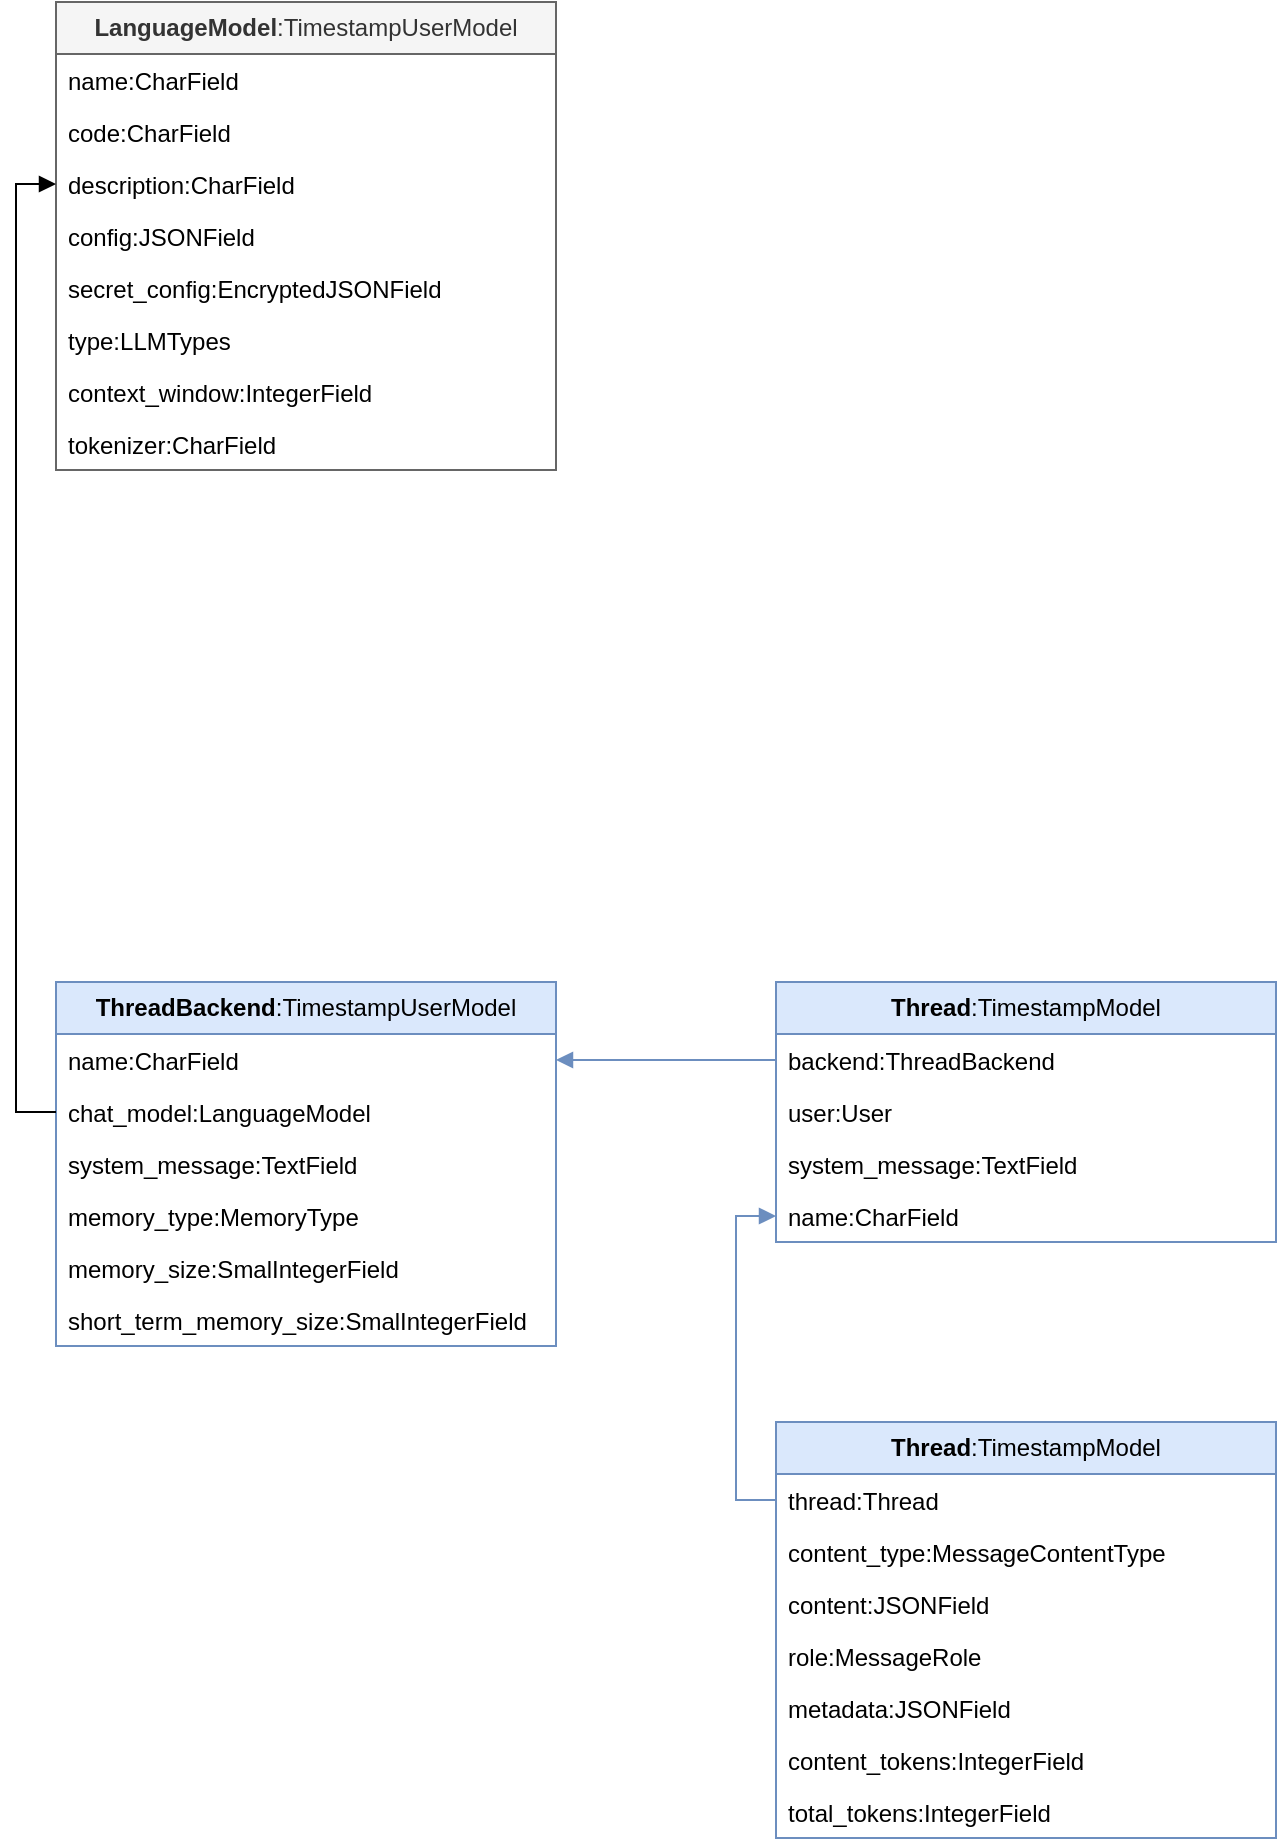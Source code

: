 <mxfile version="25.0.3">
  <diagram name="Models Structure" id="N8kx928MpZzKWESpHVMp">
    <mxGraphModel dx="2514" dy="965" grid="1" gridSize="10" guides="1" tooltips="1" connect="1" arrows="1" fold="1" page="1" pageScale="1" pageWidth="827" pageHeight="1169" math="0" shadow="0">
      <root>
        <mxCell id="0" />
        <mxCell id="1" parent="0" />
        <mxCell id="GPXsFmIeqxhoy0Koj7Uo-5" value="&lt;b&gt;LanguageModel&lt;/b&gt;&lt;span style=&quot;background-color: initial;&quot;&gt;:&lt;/span&gt;&lt;span style=&quot;background-color: initial;&quot;&gt;TimestampUserModel&lt;/span&gt;" style="swimlane;fontStyle=0;childLayout=stackLayout;horizontal=1;startSize=26;fillColor=#f5f5f5;horizontalStack=0;resizeParent=1;resizeParentMax=0;resizeLast=0;collapsible=1;marginBottom=0;whiteSpace=wrap;html=1;fontColor=#333333;strokeColor=#666666;" parent="1" vertex="1">
          <mxGeometry x="-760" y="190" width="250" height="234" as="geometry" />
        </mxCell>
        <mxCell id="GPXsFmIeqxhoy0Koj7Uo-6" value="name:CharField" style="text;strokeColor=none;fillColor=none;align=left;verticalAlign=top;spacingLeft=4;spacingRight=4;overflow=hidden;rotatable=0;points=[[0,0.5],[1,0.5]];portConstraint=eastwest;whiteSpace=wrap;html=1;" parent="GPXsFmIeqxhoy0Koj7Uo-5" vertex="1">
          <mxGeometry y="26" width="250" height="26" as="geometry" />
        </mxCell>
        <mxCell id="GPXsFmIeqxhoy0Koj7Uo-7" value="code:CharField" style="text;strokeColor=none;fillColor=none;align=left;verticalAlign=top;spacingLeft=4;spacingRight=4;overflow=hidden;rotatable=0;points=[[0,0.5],[1,0.5]];portConstraint=eastwest;whiteSpace=wrap;html=1;" parent="GPXsFmIeqxhoy0Koj7Uo-5" vertex="1">
          <mxGeometry y="52" width="250" height="26" as="geometry" />
        </mxCell>
        <mxCell id="GPXsFmIeqxhoy0Koj7Uo-8" value="description:CharField" style="text;strokeColor=none;fillColor=none;align=left;verticalAlign=top;spacingLeft=4;spacingRight=4;overflow=hidden;rotatable=0;points=[[0,0.5],[1,0.5]];portConstraint=eastwest;whiteSpace=wrap;html=1;" parent="GPXsFmIeqxhoy0Koj7Uo-5" vertex="1">
          <mxGeometry y="78" width="250" height="26" as="geometry" />
        </mxCell>
        <mxCell id="_80DmPrsLnMzwA6F-M8a-1" value="config:JSONField" style="text;strokeColor=none;fillColor=none;align=left;verticalAlign=top;spacingLeft=4;spacingRight=4;overflow=hidden;rotatable=0;points=[[0,0.5],[1,0.5]];portConstraint=eastwest;whiteSpace=wrap;html=1;" vertex="1" parent="GPXsFmIeqxhoy0Koj7Uo-5">
          <mxGeometry y="104" width="250" height="26" as="geometry" />
        </mxCell>
        <mxCell id="_80DmPrsLnMzwA6F-M8a-2" value="secret_config:EncryptedJSONField" style="text;strokeColor=none;fillColor=none;align=left;verticalAlign=top;spacingLeft=4;spacingRight=4;overflow=hidden;rotatable=0;points=[[0,0.5],[1,0.5]];portConstraint=eastwest;whiteSpace=wrap;html=1;" vertex="1" parent="GPXsFmIeqxhoy0Koj7Uo-5">
          <mxGeometry y="130" width="250" height="26" as="geometry" />
        </mxCell>
        <mxCell id="_80DmPrsLnMzwA6F-M8a-3" value="type:LLMTypes" style="text;strokeColor=none;fillColor=none;align=left;verticalAlign=top;spacingLeft=4;spacingRight=4;overflow=hidden;rotatable=0;points=[[0,0.5],[1,0.5]];portConstraint=eastwest;whiteSpace=wrap;html=1;" vertex="1" parent="GPXsFmIeqxhoy0Koj7Uo-5">
          <mxGeometry y="156" width="250" height="26" as="geometry" />
        </mxCell>
        <mxCell id="_80DmPrsLnMzwA6F-M8a-4" value="context_window:IntegerField" style="text;strokeColor=none;fillColor=none;align=left;verticalAlign=top;spacingLeft=4;spacingRight=4;overflow=hidden;rotatable=0;points=[[0,0.5],[1,0.5]];portConstraint=eastwest;whiteSpace=wrap;html=1;" vertex="1" parent="GPXsFmIeqxhoy0Koj7Uo-5">
          <mxGeometry y="182" width="250" height="26" as="geometry" />
        </mxCell>
        <mxCell id="_80DmPrsLnMzwA6F-M8a-5" value="tokenizer:CharField" style="text;strokeColor=none;fillColor=none;align=left;verticalAlign=top;spacingLeft=4;spacingRight=4;overflow=hidden;rotatable=0;points=[[0,0.5],[1,0.5]];portConstraint=eastwest;whiteSpace=wrap;html=1;" vertex="1" parent="GPXsFmIeqxhoy0Koj7Uo-5">
          <mxGeometry y="208" width="250" height="26" as="geometry" />
        </mxCell>
        <mxCell id="_80DmPrsLnMzwA6F-M8a-6" value="&lt;b&gt;ThreadBackend&lt;/b&gt;&lt;span style=&quot;background-color: initial;&quot;&gt;:&lt;/span&gt;&lt;span style=&quot;background-color: initial;&quot;&gt;TimestampUserModel&lt;/span&gt;" style="swimlane;fontStyle=0;childLayout=stackLayout;horizontal=1;startSize=26;fillColor=#dae8fc;horizontalStack=0;resizeParent=1;resizeParentMax=0;resizeLast=0;collapsible=1;marginBottom=0;whiteSpace=wrap;html=1;strokeColor=#6c8ebf;" vertex="1" parent="1">
          <mxGeometry x="-760" y="680" width="250" height="182" as="geometry" />
        </mxCell>
        <mxCell id="_80DmPrsLnMzwA6F-M8a-7" value="name:CharField" style="text;strokeColor=none;fillColor=none;align=left;verticalAlign=top;spacingLeft=4;spacingRight=4;overflow=hidden;rotatable=0;points=[[0,0.5],[1,0.5]];portConstraint=eastwest;whiteSpace=wrap;html=1;" vertex="1" parent="_80DmPrsLnMzwA6F-M8a-6">
          <mxGeometry y="26" width="250" height="26" as="geometry" />
        </mxCell>
        <mxCell id="_80DmPrsLnMzwA6F-M8a-8" value="chat_model:LanguageModel" style="text;strokeColor=none;fillColor=none;align=left;verticalAlign=top;spacingLeft=4;spacingRight=4;overflow=hidden;rotatable=0;points=[[0,0.5],[1,0.5]];portConstraint=eastwest;whiteSpace=wrap;html=1;" vertex="1" parent="_80DmPrsLnMzwA6F-M8a-6">
          <mxGeometry y="52" width="250" height="26" as="geometry" />
        </mxCell>
        <mxCell id="_80DmPrsLnMzwA6F-M8a-9" value="system_message:TextField" style="text;strokeColor=none;fillColor=none;align=left;verticalAlign=top;spacingLeft=4;spacingRight=4;overflow=hidden;rotatable=0;points=[[0,0.5],[1,0.5]];portConstraint=eastwest;whiteSpace=wrap;html=1;" vertex="1" parent="_80DmPrsLnMzwA6F-M8a-6">
          <mxGeometry y="78" width="250" height="26" as="geometry" />
        </mxCell>
        <mxCell id="_80DmPrsLnMzwA6F-M8a-10" value="memory_type:MemoryType" style="text;strokeColor=none;fillColor=none;align=left;verticalAlign=top;spacingLeft=4;spacingRight=4;overflow=hidden;rotatable=0;points=[[0,0.5],[1,0.5]];portConstraint=eastwest;whiteSpace=wrap;html=1;" vertex="1" parent="_80DmPrsLnMzwA6F-M8a-6">
          <mxGeometry y="104" width="250" height="26" as="geometry" />
        </mxCell>
        <mxCell id="_80DmPrsLnMzwA6F-M8a-11" value="memory_size:SmalIntegerField" style="text;strokeColor=none;fillColor=none;align=left;verticalAlign=top;spacingLeft=4;spacingRight=4;overflow=hidden;rotatable=0;points=[[0,0.5],[1,0.5]];portConstraint=eastwest;whiteSpace=wrap;html=1;" vertex="1" parent="_80DmPrsLnMzwA6F-M8a-6">
          <mxGeometry y="130" width="250" height="26" as="geometry" />
        </mxCell>
        <mxCell id="_80DmPrsLnMzwA6F-M8a-12" value="short_term_memory_size:SmalIntegerField" style="text;strokeColor=none;fillColor=none;align=left;verticalAlign=top;spacingLeft=4;spacingRight=4;overflow=hidden;rotatable=0;points=[[0,0.5],[1,0.5]];portConstraint=eastwest;whiteSpace=wrap;html=1;" vertex="1" parent="_80DmPrsLnMzwA6F-M8a-6">
          <mxGeometry y="156" width="250" height="26" as="geometry" />
        </mxCell>
        <mxCell id="_80DmPrsLnMzwA6F-M8a-15" value="&lt;b&gt;Thread&lt;/b&gt;&lt;span style=&quot;background-color: initial;&quot;&gt;:&lt;/span&gt;&lt;span style=&quot;background-color: initial;&quot;&gt;TimestampModel&lt;/span&gt;" style="swimlane;fontStyle=0;childLayout=stackLayout;horizontal=1;startSize=26;fillColor=#dae8fc;horizontalStack=0;resizeParent=1;resizeParentMax=0;resizeLast=0;collapsible=1;marginBottom=0;whiteSpace=wrap;html=1;strokeColor=#6c8ebf;" vertex="1" parent="1">
          <mxGeometry x="-400" y="680" width="250" height="130" as="geometry" />
        </mxCell>
        <mxCell id="_80DmPrsLnMzwA6F-M8a-16" value="backend:ThreadBackend" style="text;strokeColor=none;fillColor=none;align=left;verticalAlign=top;spacingLeft=4;spacingRight=4;overflow=hidden;rotatable=0;points=[[0,0.5],[1,0.5]];portConstraint=eastwest;whiteSpace=wrap;html=1;" vertex="1" parent="_80DmPrsLnMzwA6F-M8a-15">
          <mxGeometry y="26" width="250" height="26" as="geometry" />
        </mxCell>
        <mxCell id="_80DmPrsLnMzwA6F-M8a-17" value="user:User" style="text;strokeColor=none;fillColor=none;align=left;verticalAlign=top;spacingLeft=4;spacingRight=4;overflow=hidden;rotatable=0;points=[[0,0.5],[1,0.5]];portConstraint=eastwest;whiteSpace=wrap;html=1;" vertex="1" parent="_80DmPrsLnMzwA6F-M8a-15">
          <mxGeometry y="52" width="250" height="26" as="geometry" />
        </mxCell>
        <mxCell id="_80DmPrsLnMzwA6F-M8a-18" value="system_message:TextField" style="text;strokeColor=none;fillColor=none;align=left;verticalAlign=top;spacingLeft=4;spacingRight=4;overflow=hidden;rotatable=0;points=[[0,0.5],[1,0.5]];portConstraint=eastwest;whiteSpace=wrap;html=1;" vertex="1" parent="_80DmPrsLnMzwA6F-M8a-15">
          <mxGeometry y="78" width="250" height="26" as="geometry" />
        </mxCell>
        <mxCell id="_80DmPrsLnMzwA6F-M8a-19" value="name:CharField" style="text;strokeColor=none;fillColor=none;align=left;verticalAlign=top;spacingLeft=4;spacingRight=4;overflow=hidden;rotatable=0;points=[[0,0.5],[1,0.5]];portConstraint=eastwest;whiteSpace=wrap;html=1;" vertex="1" parent="_80DmPrsLnMzwA6F-M8a-15">
          <mxGeometry y="104" width="250" height="26" as="geometry" />
        </mxCell>
        <mxCell id="_80DmPrsLnMzwA6F-M8a-22" value="&lt;b&gt;Thread&lt;/b&gt;&lt;span style=&quot;background-color: initial;&quot;&gt;:&lt;/span&gt;&lt;span style=&quot;background-color: initial;&quot;&gt;TimestampModel&lt;/span&gt;" style="swimlane;fontStyle=0;childLayout=stackLayout;horizontal=1;startSize=26;fillColor=#dae8fc;horizontalStack=0;resizeParent=1;resizeParentMax=0;resizeLast=0;collapsible=1;marginBottom=0;whiteSpace=wrap;html=1;strokeColor=#6c8ebf;" vertex="1" parent="1">
          <mxGeometry x="-400" y="900" width="250" height="208" as="geometry" />
        </mxCell>
        <mxCell id="_80DmPrsLnMzwA6F-M8a-23" value="thread:Thread" style="text;strokeColor=none;fillColor=none;align=left;verticalAlign=top;spacingLeft=4;spacingRight=4;overflow=hidden;rotatable=0;points=[[0,0.5],[1,0.5]];portConstraint=eastwest;whiteSpace=wrap;html=1;" vertex="1" parent="_80DmPrsLnMzwA6F-M8a-22">
          <mxGeometry y="26" width="250" height="26" as="geometry" />
        </mxCell>
        <mxCell id="_80DmPrsLnMzwA6F-M8a-24" value="content_type:MessageContentType" style="text;strokeColor=none;fillColor=none;align=left;verticalAlign=top;spacingLeft=4;spacingRight=4;overflow=hidden;rotatable=0;points=[[0,0.5],[1,0.5]];portConstraint=eastwest;whiteSpace=wrap;html=1;" vertex="1" parent="_80DmPrsLnMzwA6F-M8a-22">
          <mxGeometry y="52" width="250" height="26" as="geometry" />
        </mxCell>
        <mxCell id="_80DmPrsLnMzwA6F-M8a-25" value="content:JSONField" style="text;strokeColor=none;fillColor=none;align=left;verticalAlign=top;spacingLeft=4;spacingRight=4;overflow=hidden;rotatable=0;points=[[0,0.5],[1,0.5]];portConstraint=eastwest;whiteSpace=wrap;html=1;" vertex="1" parent="_80DmPrsLnMzwA6F-M8a-22">
          <mxGeometry y="78" width="250" height="26" as="geometry" />
        </mxCell>
        <mxCell id="_80DmPrsLnMzwA6F-M8a-26" value="role:MessageRole" style="text;strokeColor=none;fillColor=none;align=left;verticalAlign=top;spacingLeft=4;spacingRight=4;overflow=hidden;rotatable=0;points=[[0,0.5],[1,0.5]];portConstraint=eastwest;whiteSpace=wrap;html=1;" vertex="1" parent="_80DmPrsLnMzwA6F-M8a-22">
          <mxGeometry y="104" width="250" height="26" as="geometry" />
        </mxCell>
        <mxCell id="_80DmPrsLnMzwA6F-M8a-27" value="metadata:JSONField" style="text;strokeColor=none;fillColor=none;align=left;verticalAlign=top;spacingLeft=4;spacingRight=4;overflow=hidden;rotatable=0;points=[[0,0.5],[1,0.5]];portConstraint=eastwest;whiteSpace=wrap;html=1;" vertex="1" parent="_80DmPrsLnMzwA6F-M8a-22">
          <mxGeometry y="130" width="250" height="26" as="geometry" />
        </mxCell>
        <mxCell id="_80DmPrsLnMzwA6F-M8a-28" value="content_tokens:IntegerField" style="text;strokeColor=none;fillColor=none;align=left;verticalAlign=top;spacingLeft=4;spacingRight=4;overflow=hidden;rotatable=0;points=[[0,0.5],[1,0.5]];portConstraint=eastwest;whiteSpace=wrap;html=1;" vertex="1" parent="_80DmPrsLnMzwA6F-M8a-22">
          <mxGeometry y="156" width="250" height="26" as="geometry" />
        </mxCell>
        <mxCell id="_80DmPrsLnMzwA6F-M8a-29" value="total_tokens:IntegerField" style="text;strokeColor=none;fillColor=none;align=left;verticalAlign=top;spacingLeft=4;spacingRight=4;overflow=hidden;rotatable=0;points=[[0,0.5],[1,0.5]];portConstraint=eastwest;whiteSpace=wrap;html=1;" vertex="1" parent="_80DmPrsLnMzwA6F-M8a-22">
          <mxGeometry y="182" width="250" height="26" as="geometry" />
        </mxCell>
        <mxCell id="_80DmPrsLnMzwA6F-M8a-30" style="edgeStyle=orthogonalEdgeStyle;rounded=0;orthogonalLoop=1;jettySize=auto;html=1;entryX=1;entryY=0.5;entryDx=0;entryDy=0;endArrow=block;endFill=1;fillColor=#dae8fc;strokeColor=#6c8ebf;" edge="1" parent="1" source="_80DmPrsLnMzwA6F-M8a-16" target="_80DmPrsLnMzwA6F-M8a-7">
          <mxGeometry relative="1" as="geometry" />
        </mxCell>
        <mxCell id="_80DmPrsLnMzwA6F-M8a-31" style="edgeStyle=orthogonalEdgeStyle;shape=connector;rounded=0;orthogonalLoop=1;jettySize=auto;html=1;entryX=0;entryY=0.5;entryDx=0;entryDy=0;strokeColor=#6c8ebf;align=center;verticalAlign=middle;fontFamily=Helvetica;fontSize=11;fontColor=default;labelBackgroundColor=default;endArrow=block;endFill=1;fillColor=#dae8fc;" edge="1" parent="1" source="_80DmPrsLnMzwA6F-M8a-23" target="_80DmPrsLnMzwA6F-M8a-19">
          <mxGeometry relative="1" as="geometry" />
        </mxCell>
        <mxCell id="_80DmPrsLnMzwA6F-M8a-32" style="edgeStyle=orthogonalEdgeStyle;shape=connector;rounded=0;orthogonalLoop=1;jettySize=auto;html=1;entryX=0;entryY=0.5;entryDx=0;entryDy=0;strokeColor=default;align=center;verticalAlign=middle;fontFamily=Helvetica;fontSize=11;fontColor=default;labelBackgroundColor=default;endArrow=block;endFill=1;" edge="1" parent="1" source="_80DmPrsLnMzwA6F-M8a-8" target="GPXsFmIeqxhoy0Koj7Uo-8">
          <mxGeometry relative="1" as="geometry" />
        </mxCell>
      </root>
    </mxGraphModel>
  </diagram>
</mxfile>
